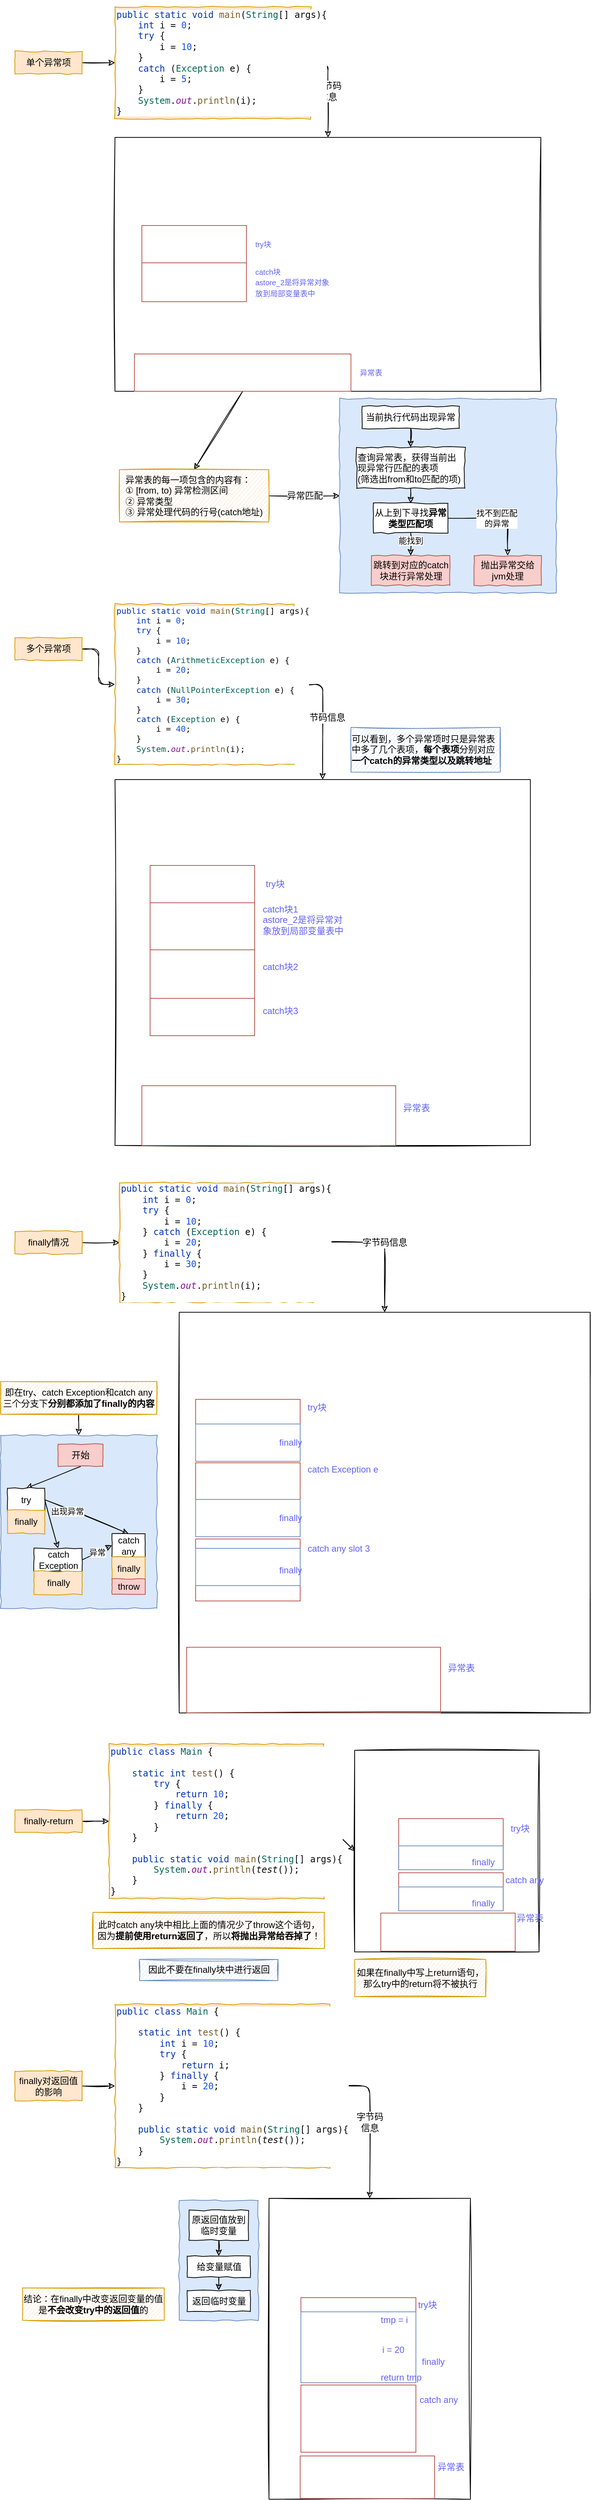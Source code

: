 <mxfile>
    <diagram id="rvpxrM93dN4rDlb6J-fs" name="第 1 页">
        <mxGraphModel dx="977" dy="569" grid="1" gridSize="10" guides="1" tooltips="1" connect="1" arrows="1" fold="1" page="1" pageScale="1" pageWidth="827" pageHeight="1169" math="0" shadow="0">
            <root>
                <mxCell id="0"/>
                <mxCell id="1" parent="0"/>
                <mxCell id="4" style="edgeStyle=none;html=1;exitX=1;exitY=0.5;exitDx=0;exitDy=0;entryX=0;entryY=0.5;entryDx=0;entryDy=0;fontSize=11;sketch=1;" parent="1" source="2" target="3" edge="1">
                    <mxGeometry relative="1" as="geometry"/>
                </mxCell>
                <mxCell id="2" value="单个异常项" style="rounded=0;whiteSpace=wrap;html=1;fillColor=#ffe6cc;strokeColor=#d79b00;comic=1;" parent="1" vertex="1">
                    <mxGeometry x="40" y="95" width="90" height="30" as="geometry"/>
                </mxCell>
                <mxCell id="6" value="&lt;font style=&quot;font-size: 12px&quot;&gt;字节码&lt;br&gt;信息&lt;/font&gt;" style="edgeStyle=orthogonalEdgeStyle;sketch=1;html=1;exitX=1;exitY=0.5;exitDx=0;exitDy=0;entryX=0.5;entryY=0;entryDx=0;entryDy=0;fontSize=11;" parent="1" source="3" target="5" edge="1">
                    <mxGeometry relative="1" as="geometry"/>
                </mxCell>
                <mxCell id="3" value="&lt;pre style=&quot;background-color: rgb(255 , 255 , 255) ; color: rgb(8 , 8 , 8) ; font-family: &amp;#34;consolas&amp;#34; , monospace&quot;&gt;&lt;span style=&quot;color: #0033b3&quot;&gt;public static void &lt;/span&gt;&lt;span style=&quot;color: #795e26&quot;&gt;main&lt;/span&gt;(&lt;span style=&quot;color: #066555&quot;&gt;String&lt;/span&gt;[] args){&lt;br&gt;    &lt;span style=&quot;color: #0033b3&quot;&gt;int &lt;/span&gt;i = &lt;span style=&quot;color: #1750eb&quot;&gt;0&lt;/span&gt;;&lt;br&gt;    &lt;span style=&quot;color: #0033b3&quot;&gt;try &lt;/span&gt;{&lt;br&gt;        i = &lt;span style=&quot;color: #1750eb&quot;&gt;10&lt;/span&gt;;&lt;br&gt;    }&lt;br&gt;    &lt;span style=&quot;color: #0033b3&quot;&gt;catch &lt;/span&gt;(&lt;span style=&quot;color: #066555&quot;&gt;Exception &lt;/span&gt;e) {&lt;br&gt;        i = &lt;span style=&quot;color: #1750eb&quot;&gt;5&lt;/span&gt;;&lt;br&gt;    }&lt;br&gt;    &lt;span style=&quot;color: #066555&quot;&gt;System&lt;/span&gt;.&lt;span style=&quot;color: #871094 ; font-style: italic&quot;&gt;out&lt;/span&gt;.&lt;span style=&quot;color: #795e26&quot;&gt;println&lt;/span&gt;(i);&lt;br&gt;}&lt;/pre&gt;" style="rounded=0;whiteSpace=wrap;html=1;fillColor=#ffe6cc;strokeColor=#d79b00;comic=1;align=left;" parent="1" vertex="1">
                    <mxGeometry x="174" y="35" width="262" height="150" as="geometry"/>
                </mxCell>
                <mxCell id="5" value="" style="shape=image;imageAspect=0;aspect=fixed;verticalLabelPosition=bottom;verticalAlign=top;comic=1;fontSize=11;image=https://codereaper-image-bed.oss-cn-shenzhen.aliyuncs.com/img/image-20220825165833154.png;imageBorder=default;sketch=1;" parent="1" vertex="1">
                    <mxGeometry x="174" y="210" width="570.32" height="340" as="geometry"/>
                </mxCell>
                <mxCell id="7" value="&lt;font color=&quot;#6262fc&quot;&gt;&lt;span style=&quot;font-size: 10px&quot;&gt;try块&lt;/span&gt;&lt;/font&gt;" style="rounded=0;whiteSpace=wrap;html=1;fillColor=none;strokeColor=none;comic=1;align=left;sketch=1;" parent="1" vertex="1">
                    <mxGeometry x="360" y="343" width="40" height="20" as="geometry"/>
                </mxCell>
                <mxCell id="17" style="edgeStyle=none;sketch=1;html=1;exitX=0.5;exitY=1;exitDx=0;exitDy=0;entryX=0.5;entryY=0;entryDx=0;entryDy=0;fontSize=11;" parent="1" source="8" target="14" edge="1">
                    <mxGeometry relative="1" as="geometry"/>
                </mxCell>
                <mxCell id="8" value="" style="rounded=0;whiteSpace=wrap;html=1;fillColor=none;strokeColor=#b85450;comic=0;align=left;sketch=0;" parent="1" vertex="1">
                    <mxGeometry x="200" y="500" width="290" height="50" as="geometry"/>
                </mxCell>
                <mxCell id="10" value="&lt;font color=&quot;#6262fc&quot;&gt;&lt;span style=&quot;font-size: 10px&quot;&gt;异常表&lt;/span&gt;&lt;/font&gt;" style="rounded=0;whiteSpace=wrap;html=1;fillColor=none;strokeColor=none;comic=1;align=left;sketch=1;" parent="1" vertex="1">
                    <mxGeometry x="500" y="515" width="40" height="20" as="geometry"/>
                </mxCell>
                <mxCell id="11" value="" style="rounded=0;whiteSpace=wrap;html=1;fillColor=none;strokeColor=#b85450;comic=0;align=left;sketch=0;" parent="1" vertex="1">
                    <mxGeometry x="210" y="328" width="140" height="50" as="geometry"/>
                </mxCell>
                <mxCell id="12" value="" style="rounded=0;whiteSpace=wrap;html=1;fillColor=none;strokeColor=#b85450;comic=0;align=left;sketch=0;" parent="1" vertex="1">
                    <mxGeometry x="210" y="378" width="140" height="52" as="geometry"/>
                </mxCell>
                <mxCell id="13" value="&lt;font color=&quot;#6262fc&quot;&gt;&lt;span style=&quot;font-size: 10px&quot;&gt;catch块&lt;br&gt;astore_2是将异常对象放到局部变量表中&lt;br&gt;&lt;/span&gt;&lt;/font&gt;" style="rounded=0;whiteSpace=wrap;html=1;fillColor=none;strokeColor=none;comic=1;align=left;sketch=1;" parent="1" vertex="1">
                    <mxGeometry x="360" y="378" width="110" height="52" as="geometry"/>
                </mxCell>
                <mxCell id="16" value="&lt;font style=&quot;font-size: 12px&quot;&gt;异常匹配&lt;/font&gt;" style="sketch=1;html=1;exitX=1;exitY=0.5;exitDx=0;exitDy=0;entryX=0;entryY=0.5;entryDx=0;entryDy=0;fontSize=11;" parent="1" source="14" target="15" edge="1">
                    <mxGeometry relative="1" as="geometry"/>
                </mxCell>
                <mxCell id="14" value="&lt;div style=&quot;text-align: left&quot;&gt;&lt;span&gt;异常表的每一项包含的内容有：&lt;/span&gt;&lt;/div&gt;&lt;div style=&quot;text-align: left&quot;&gt;&lt;span&gt;① [from, to) 异常检测区间&lt;/span&gt;&lt;/div&gt;&lt;div style=&quot;text-align: left&quot;&gt;&lt;span&gt;② 异常类型&lt;/span&gt;&lt;/div&gt;&lt;div style=&quot;text-align: left&quot;&gt;&lt;span&gt;③ 异常处理代码的行号(catch地址)&lt;/span&gt;&lt;/div&gt;" style="rounded=0;whiteSpace=wrap;html=1;fillColor=#ffe6cc;strokeColor=#d79b00;comic=1;sketch=1;" parent="1" vertex="1">
                    <mxGeometry x="180" y="655" width="200" height="70" as="geometry"/>
                </mxCell>
                <mxCell id="15" value="&lt;div style=&quot;text-align: left&quot;&gt;&lt;br&gt;&lt;/div&gt;" style="rounded=0;whiteSpace=wrap;html=1;fillColor=#dae8fc;strokeColor=#6c8ebf;comic=1;sketch=0;" parent="1" vertex="1">
                    <mxGeometry x="475" y="560" width="290" height="260" as="geometry"/>
                </mxCell>
                <mxCell id="20" style="edgeStyle=none;sketch=1;html=1;exitX=0.5;exitY=1;exitDx=0;exitDy=0;entryX=0.5;entryY=0;entryDx=0;entryDy=0;fontSize=11;" parent="1" source="18" target="19" edge="1">
                    <mxGeometry relative="1" as="geometry"/>
                </mxCell>
                <mxCell id="18" value="&lt;div style=&quot;text-align: left&quot;&gt;当前执行代码出现异常&lt;/div&gt;" style="rounded=0;whiteSpace=wrap;html=1;comic=1;sketch=0;" parent="1" vertex="1">
                    <mxGeometry x="505" y="570" width="130" height="30" as="geometry"/>
                </mxCell>
                <mxCell id="22" style="edgeStyle=none;sketch=1;html=1;exitX=0.5;exitY=1;exitDx=0;exitDy=0;entryX=0.5;entryY=0;entryDx=0;entryDy=0;fontSize=11;" parent="1" source="19" target="21" edge="1">
                    <mxGeometry relative="1" as="geometry"/>
                </mxCell>
                <mxCell id="19" value="&lt;div style=&quot;text-align: left&quot;&gt;查询异常表，获得当前出现异常行匹配的表项&lt;/div&gt;&lt;div style=&quot;text-align: left&quot;&gt;(筛选出from和to匹配的项)&lt;/div&gt;" style="rounded=0;whiteSpace=wrap;html=1;comic=1;sketch=0;" parent="1" vertex="1">
                    <mxGeometry x="497.5" y="625" width="145" height="55" as="geometry"/>
                </mxCell>
                <mxCell id="24" value="能找到" style="edgeStyle=none;sketch=1;html=1;exitX=0.5;exitY=1;exitDx=0;exitDy=0;entryX=0.5;entryY=0;entryDx=0;entryDy=0;fontSize=11;" parent="1" source="21" target="23" edge="1">
                    <mxGeometry x="-0.333" relative="1" as="geometry">
                        <mxPoint as="offset"/>
                    </mxGeometry>
                </mxCell>
                <mxCell id="26" value="找不到匹配&lt;br&gt;的异常" style="edgeStyle=orthogonalEdgeStyle;sketch=1;html=1;exitX=1;exitY=0.5;exitDx=0;exitDy=0;entryX=0.5;entryY=0;entryDx=0;entryDy=0;fontSize=11;" parent="1" source="21" target="25" edge="1">
                    <mxGeometry relative="1" as="geometry"/>
                </mxCell>
                <mxCell id="21" value="&lt;div&gt;从上到下寻找&lt;b&gt;异常类型匹配项&lt;/b&gt;&lt;/div&gt;" style="rounded=0;whiteSpace=wrap;html=1;comic=1;sketch=0;align=center;" parent="1" vertex="1">
                    <mxGeometry x="520" y="700" width="100" height="40" as="geometry"/>
                </mxCell>
                <mxCell id="23" value="&lt;div&gt;跳转到对应的catch块进行异常处理&lt;/div&gt;" style="rounded=0;whiteSpace=wrap;html=1;comic=1;sketch=0;align=center;fillColor=#f8cecc;strokeColor=#b85450;" parent="1" vertex="1">
                    <mxGeometry x="517.5" y="770" width="105" height="40" as="geometry"/>
                </mxCell>
                <mxCell id="25" value="&lt;div&gt;抛出异常交给&lt;/div&gt;&lt;div&gt;jvm处理&lt;/div&gt;" style="rounded=0;whiteSpace=wrap;html=1;comic=1;sketch=0;align=center;fillColor=#f8cecc;strokeColor=#b85450;" parent="1" vertex="1">
                    <mxGeometry x="655" y="770" width="90" height="40" as="geometry"/>
                </mxCell>
                <mxCell id="29" style="edgeStyle=orthogonalEdgeStyle;sketch=1;html=1;exitX=1;exitY=0.5;exitDx=0;exitDy=0;entryX=0;entryY=0.5;entryDx=0;entryDy=0;fontSize=11;" parent="1" source="27" target="28" edge="1">
                    <mxGeometry relative="1" as="geometry"/>
                </mxCell>
                <mxCell id="27" value="多个异常项" style="rounded=0;whiteSpace=wrap;html=1;fillColor=#ffe6cc;strokeColor=#d79b00;comic=1;" parent="1" vertex="1">
                    <mxGeometry x="40" y="880" width="90" height="30" as="geometry"/>
                </mxCell>
                <mxCell id="31" value="&lt;font style=&quot;font-size: 12px&quot;&gt;字节码信息&lt;/font&gt;" style="edgeStyle=orthogonalEdgeStyle;sketch=1;html=1;exitX=1;exitY=0.5;exitDx=0;exitDy=0;entryX=0.5;entryY=0;entryDx=0;entryDy=0;fontSize=11;" parent="1" source="28" target="30" edge="1">
                    <mxGeometry relative="1" as="geometry"/>
                </mxCell>
                <mxCell id="28" value="&lt;pre style=&quot;background-color: rgb(255 , 255 , 255) ; color: rgb(8 , 8 , 8) ; font-family: &amp;#34;consolas&amp;#34; , monospace ; font-size: 11px&quot;&gt;&lt;pre style=&quot;font-family: &amp;#34;consolas&amp;#34; , monospace&quot;&gt;&lt;span style=&quot;color: #0033b3&quot;&gt;public static void &lt;/span&gt;&lt;span style=&quot;color: #795e26&quot;&gt;main&lt;/span&gt;(&lt;span style=&quot;color: #066555&quot;&gt;String&lt;/span&gt;[] args){&lt;br&gt;    &lt;span style=&quot;color: #0033b3&quot;&gt;int &lt;/span&gt;i = &lt;span style=&quot;color: #1750eb&quot;&gt;0&lt;/span&gt;;&lt;br&gt;    &lt;span style=&quot;color: #0033b3&quot;&gt;try &lt;/span&gt;{&lt;br&gt;        i = &lt;span style=&quot;color: #1750eb&quot;&gt;10&lt;/span&gt;;&lt;br&gt;    }&lt;br&gt;    &lt;span style=&quot;color: #0033b3&quot;&gt;catch &lt;/span&gt;(&lt;span style=&quot;color: #066555&quot;&gt;ArithmeticException &lt;/span&gt;e) {&lt;br&gt;        i = &lt;span style=&quot;color: #1750eb&quot;&gt;20&lt;/span&gt;;&lt;br&gt;    }&lt;br&gt;    &lt;span style=&quot;color: #0033b3&quot;&gt;catch &lt;/span&gt;(&lt;span style=&quot;color: #066555&quot;&gt;NullPointerException &lt;/span&gt;e) {&lt;br&gt;        i = &lt;span style=&quot;color: #1750eb&quot;&gt;30&lt;/span&gt;;&lt;br&gt;    }&lt;br&gt;    &lt;span style=&quot;color: #0033b3&quot;&gt;catch &lt;/span&gt;(&lt;span style=&quot;color: #066555&quot;&gt;Exception &lt;/span&gt;e) {&lt;br&gt;        i = &lt;span style=&quot;color: #1750eb&quot;&gt;40&lt;/span&gt;;&lt;br&gt;    }&lt;br&gt;    &lt;span style=&quot;color: #066555&quot;&gt;System&lt;/span&gt;.&lt;span style=&quot;color: #871094 ; font-style: italic&quot;&gt;out&lt;/span&gt;.&lt;span style=&quot;color: #795e26&quot;&gt;println&lt;/span&gt;(i);&lt;br&gt;}&lt;/pre&gt;&lt;/pre&gt;" style="rounded=0;whiteSpace=wrap;html=1;fillColor=#ffe6cc;strokeColor=#d79b00;comic=1;align=left;" parent="1" vertex="1">
                    <mxGeometry x="174" y="835" width="240" height="215" as="geometry"/>
                </mxCell>
                <mxCell id="30" value="" style="shape=image;imageAspect=0;aspect=fixed;verticalLabelPosition=bottom;verticalAlign=top;comic=0;sketch=1;fontSize=11;fillColor=none;image=https://codereaper-image-bed.oss-cn-shenzhen.aliyuncs.com/img/image-20220825172457192.png;imageBorder=default;" parent="1" vertex="1">
                    <mxGeometry x="174" y="1070" width="556.33" height="490" as="geometry"/>
                </mxCell>
                <mxCell id="32" value="&lt;font color=&quot;#6262fc&quot; style=&quot;font-size: 12px&quot;&gt;try块&lt;/font&gt;" style="rounded=0;whiteSpace=wrap;html=1;fillColor=none;strokeColor=none;comic=1;align=left;sketch=1;" parent="1" vertex="1">
                    <mxGeometry x="374" y="1200" width="40" height="20" as="geometry"/>
                </mxCell>
                <mxCell id="33" value="" style="rounded=0;whiteSpace=wrap;html=1;fillColor=none;strokeColor=#b85450;comic=0;align=left;sketch=0;" parent="1" vertex="1">
                    <mxGeometry x="210" y="1480" width="340" height="80" as="geometry"/>
                </mxCell>
                <mxCell id="34" value="&lt;font color=&quot;#6262fc&quot; style=&quot;font-size: 12px&quot;&gt;异常表&lt;/font&gt;" style="rounded=0;whiteSpace=wrap;html=1;fillColor=none;strokeColor=none;comic=1;align=left;sketch=1;" parent="1" vertex="1">
                    <mxGeometry x="557.5" y="1500" width="40" height="20" as="geometry"/>
                </mxCell>
                <mxCell id="35" value="" style="rounded=0;whiteSpace=wrap;html=1;fillColor=none;strokeColor=#b85450;comic=0;align=left;sketch=0;" parent="1" vertex="1">
                    <mxGeometry x="221" y="1185" width="140" height="50" as="geometry"/>
                </mxCell>
                <mxCell id="36" value="" style="rounded=0;whiteSpace=wrap;html=1;fillColor=none;strokeColor=#b85450;comic=0;align=left;sketch=0;" parent="1" vertex="1">
                    <mxGeometry x="221" y="1235" width="140" height="63" as="geometry"/>
                </mxCell>
                <mxCell id="37" value="&lt;font color=&quot;#6262fc&quot; style=&quot;font-size: 12px&quot;&gt;&lt;span&gt;catch块1&lt;br&gt;astore_2是将异常对象放到局部变量表中&lt;br&gt;&lt;/span&gt;&lt;/font&gt;" style="rounded=0;whiteSpace=wrap;html=1;fillColor=none;strokeColor=none;comic=1;align=left;sketch=1;" parent="1" vertex="1">
                    <mxGeometry x="370" y="1232" width="120" height="52" as="geometry"/>
                </mxCell>
                <mxCell id="41" value="" style="rounded=0;whiteSpace=wrap;html=1;fillColor=none;strokeColor=#b85450;comic=0;align=left;sketch=0;" parent="1" vertex="1">
                    <mxGeometry x="221" y="1298" width="140" height="65" as="geometry"/>
                </mxCell>
                <mxCell id="42" value="&lt;font color=&quot;#6262fc&quot;&gt;&lt;font style=&quot;font-size: 12px&quot;&gt;catch块2&lt;/font&gt;&lt;br&gt;&lt;/font&gt;" style="rounded=0;whiteSpace=wrap;html=1;fillColor=none;strokeColor=none;comic=1;align=left;sketch=1;" parent="1" vertex="1">
                    <mxGeometry x="370" y="1311" width="60" height="19" as="geometry"/>
                </mxCell>
                <mxCell id="43" value="" style="rounded=0;whiteSpace=wrap;html=1;fillColor=none;strokeColor=#b85450;comic=0;align=left;sketch=0;" parent="1" vertex="1">
                    <mxGeometry x="221" y="1363" width="140" height="50" as="geometry"/>
                </mxCell>
                <mxCell id="44" value="&lt;font color=&quot;#6262fc&quot;&gt;&lt;font style=&quot;font-size: 12px&quot;&gt;catch块3&lt;/font&gt;&lt;br&gt;&lt;/font&gt;" style="rounded=0;whiteSpace=wrap;html=1;fillColor=none;strokeColor=none;comic=1;align=left;sketch=1;" parent="1" vertex="1">
                    <mxGeometry x="370" y="1370" width="60" height="19" as="geometry"/>
                </mxCell>
                <mxCell id="45" value="&lt;div style=&quot;text-align: left&quot;&gt;可以看到，多个异常项时只是异常表中多了几个表项，&lt;b&gt;每个表项&lt;/b&gt;分别对应&lt;b&gt;一个catch的异常类型以及跳转地址&lt;/b&gt;&lt;/div&gt;" style="rounded=0;whiteSpace=wrap;html=1;fillColor=#dae8fc;strokeColor=#6c8ebf;comic=1;sketch=1;" parent="1" vertex="1">
                    <mxGeometry x="490" y="1000" width="200" height="60" as="geometry"/>
                </mxCell>
                <mxCell id="49" style="edgeStyle=none;html=1;exitX=1;exitY=0.5;exitDx=0;exitDy=0;entryX=0;entryY=0.5;entryDx=0;entryDy=0;fontSize=11;sketch=1;" parent="1" source="46" target="48" edge="1">
                    <mxGeometry relative="1" as="geometry"/>
                </mxCell>
                <mxCell id="46" value="finally情况" style="rounded=0;whiteSpace=wrap;html=1;fillColor=#ffe6cc;strokeColor=#d79b00;comic=1;" parent="1" vertex="1">
                    <mxGeometry x="40" y="1675" width="90" height="30" as="geometry"/>
                </mxCell>
                <mxCell id="47" value="" style="shape=image;imageAspect=0;aspect=fixed;verticalLabelPosition=bottom;verticalAlign=top;image=https://codereaper-image-bed.oss-cn-shenzhen.aliyuncs.com/img/image-20220826051630064.png;imageBorder=default;sketch=1;" parent="1" vertex="1">
                    <mxGeometry x="260" y="1783.43" width="550.33" height="536.57" as="geometry"/>
                </mxCell>
                <mxCell id="50" value="&lt;font style=&quot;font-size: 12px&quot;&gt;字节码信息&lt;/font&gt;" style="edgeStyle=orthogonalEdgeStyle;sketch=1;html=1;exitX=1;exitY=0.5;exitDx=0;exitDy=0;entryX=0.5;entryY=0;entryDx=0;entryDy=0;fontSize=11;" parent="1" source="48" target="47" edge="1">
                    <mxGeometry relative="1" as="geometry"/>
                </mxCell>
                <mxCell id="48" value="&lt;pre style=&quot;background-color: rgb(255 , 255 , 255) ; color: rgb(8 , 8 , 8) ; font-family: &amp;#34;consolas&amp;#34; , monospace&quot;&gt;&lt;span style=&quot;color: #0033b3&quot;&gt;public static void &lt;/span&gt;&lt;span style=&quot;color: #795e26&quot;&gt;main&lt;/span&gt;(&lt;span style=&quot;color: #066555&quot;&gt;String&lt;/span&gt;[] args){&lt;br&gt;    &lt;span style=&quot;color: #0033b3&quot;&gt;int &lt;/span&gt;i = &lt;span style=&quot;color: #1750eb&quot;&gt;0&lt;/span&gt;;&lt;br&gt;    &lt;span style=&quot;color: #0033b3&quot;&gt;try &lt;/span&gt;{&lt;br&gt;        i = &lt;span style=&quot;color: #1750eb&quot;&gt;10&lt;/span&gt;;&lt;br&gt;    } &lt;span style=&quot;color: #0033b3&quot;&gt;catch &lt;/span&gt;(&lt;span style=&quot;color: #066555&quot;&gt;Exception &lt;/span&gt;e) {&lt;br&gt;        i = &lt;span style=&quot;color: #1750eb&quot;&gt;20&lt;/span&gt;;&lt;br&gt;    } &lt;span style=&quot;color: #0033b3&quot;&gt;finally &lt;/span&gt;{&lt;br&gt;        i = &lt;span style=&quot;color: #1750eb&quot;&gt;30&lt;/span&gt;;&lt;br&gt;    }&lt;br&gt;    &lt;span style=&quot;color: #066555&quot;&gt;System&lt;/span&gt;.&lt;span style=&quot;color: #871094 ; font-style: italic&quot;&gt;out&lt;/span&gt;.&lt;span style=&quot;color: #795e26&quot;&gt;println&lt;/span&gt;(i);&lt;br&gt;}&lt;/pre&gt;" style="rounded=0;whiteSpace=wrap;html=1;fillColor=#ffe6cc;strokeColor=#d79b00;comic=1;align=left;" parent="1" vertex="1">
                    <mxGeometry x="180" y="1610" width="260" height="160" as="geometry"/>
                </mxCell>
                <mxCell id="52" value="&lt;font color=&quot;#6262fc&quot; style=&quot;font-size: 12px&quot;&gt;try块&lt;/font&gt;" style="rounded=0;whiteSpace=wrap;html=1;fillColor=none;strokeColor=none;comic=1;align=left;sketch=1;" parent="1" vertex="1">
                    <mxGeometry x="430" y="1901" width="40" height="20" as="geometry"/>
                </mxCell>
                <mxCell id="53" value="" style="rounded=0;whiteSpace=wrap;html=1;fillColor=none;strokeColor=#b85450;comic=0;align=left;sketch=0;strokeWidth=1;" parent="1" vertex="1">
                    <mxGeometry x="282" y="1900" width="140" height="83" as="geometry"/>
                </mxCell>
                <mxCell id="54" value="" style="rounded=0;whiteSpace=wrap;html=1;fillColor=none;strokeColor=#b85450;comic=0;align=left;sketch=0;strokeWidth=1;" parent="1" vertex="1">
                    <mxGeometry x="282" y="1985" width="140" height="99" as="geometry"/>
                </mxCell>
                <mxCell id="55" value="&lt;font color=&quot;#6262fc&quot; style=&quot;font-size: 12px&quot;&gt;catch Exception e&lt;/font&gt;" style="rounded=0;whiteSpace=wrap;html=1;fillColor=none;strokeColor=none;comic=1;align=left;sketch=1;" parent="1" vertex="1">
                    <mxGeometry x="430" y="1984" width="100" height="20" as="geometry"/>
                </mxCell>
                <mxCell id="56" value="" style="rounded=0;whiteSpace=wrap;html=1;fillColor=none;strokeColor=#b85450;comic=0;align=left;sketch=0;strokeWidth=1;" parent="1" vertex="1">
                    <mxGeometry x="282" y="2087" width="140" height="83" as="geometry"/>
                </mxCell>
                <mxCell id="57" value="&lt;font color=&quot;#6262fc&quot; style=&quot;font-size: 12px&quot;&gt;catch any slot 3&lt;/font&gt;" style="rounded=0;whiteSpace=wrap;html=1;fillColor=none;strokeColor=none;comic=1;align=left;sketch=1;" parent="1" vertex="1">
                    <mxGeometry x="430" y="2090" width="100" height="20" as="geometry"/>
                </mxCell>
                <mxCell id="58" value="" style="rounded=0;whiteSpace=wrap;html=1;fillColor=none;strokeColor=#6c8ebf;comic=0;align=left;sketch=0;" parent="1" vertex="1">
                    <mxGeometry x="282" y="1933" width="140" height="50" as="geometry"/>
                </mxCell>
                <mxCell id="59" value="" style="rounded=0;whiteSpace=wrap;html=1;fillColor=none;strokeColor=#6c8ebf;comic=0;align=left;sketch=0;" parent="1" vertex="1">
                    <mxGeometry x="282" y="2034" width="140" height="50" as="geometry"/>
                </mxCell>
                <mxCell id="60" value="" style="rounded=0;whiteSpace=wrap;html=1;fillColor=none;strokeColor=#6c8ebf;comic=0;align=left;sketch=0;" parent="1" vertex="1">
                    <mxGeometry x="282" y="2099.5" width="140" height="50" as="geometry"/>
                </mxCell>
                <mxCell id="61" value="&lt;font color=&quot;#6262fc&quot; style=&quot;font-size: 12px&quot;&gt;finally&lt;/font&gt;" style="rounded=0;whiteSpace=wrap;html=1;fillColor=none;strokeColor=none;comic=1;align=left;sketch=1;" parent="1" vertex="1">
                    <mxGeometry x="392" y="1948" width="30" height="20" as="geometry"/>
                </mxCell>
                <mxCell id="62" value="&lt;font color=&quot;#6262fc&quot; style=&quot;font-size: 12px&quot;&gt;finally&lt;/font&gt;" style="rounded=0;whiteSpace=wrap;html=1;fillColor=none;strokeColor=none;comic=1;align=left;sketch=1;" parent="1" vertex="1">
                    <mxGeometry x="392" y="2049" width="30" height="20" as="geometry"/>
                </mxCell>
                <mxCell id="63" value="&lt;font color=&quot;#6262fc&quot; style=&quot;font-size: 12px&quot;&gt;finally&lt;/font&gt;" style="rounded=0;whiteSpace=wrap;html=1;fillColor=none;strokeColor=none;comic=1;align=left;sketch=1;" parent="1" vertex="1">
                    <mxGeometry x="392" y="2118.5" width="30" height="20" as="geometry"/>
                </mxCell>
                <mxCell id="86" style="edgeStyle=none;sketch=1;html=1;exitX=0.5;exitY=1;exitDx=0;exitDy=0;entryX=0.5;entryY=0;entryDx=0;entryDy=0;fontSize=11;" parent="1" source="64" target="68" edge="1">
                    <mxGeometry relative="1" as="geometry"/>
                </mxCell>
                <mxCell id="64" value="即在try、catch Exception和catch any三个分支下&lt;b&gt;分别都添加了finally的内容&lt;/b&gt;" style="rounded=0;whiteSpace=wrap;html=1;fillColor=#ffe6cc;strokeColor=#d79b00;comic=1;sketch=1;" parent="1" vertex="1">
                    <mxGeometry x="21" y="1876" width="209" height="44" as="geometry"/>
                </mxCell>
                <mxCell id="66" value="" style="rounded=0;whiteSpace=wrap;html=1;fillColor=none;strokeColor=#b85450;comic=0;align=left;sketch=0;" parent="1" vertex="1">
                    <mxGeometry x="270" y="2232" width="340" height="88" as="geometry"/>
                </mxCell>
                <mxCell id="67" value="&lt;font color=&quot;#6262fc&quot; style=&quot;font-size: 12px&quot;&gt;异常表&lt;/font&gt;" style="rounded=0;whiteSpace=wrap;html=1;fillColor=none;strokeColor=none;comic=1;align=left;sketch=1;" parent="1" vertex="1">
                    <mxGeometry x="617.5" y="2250" width="40" height="20" as="geometry"/>
                </mxCell>
                <mxCell id="68" value="" style="rounded=0;whiteSpace=wrap;html=1;fillColor=#dae8fc;strokeColor=#6c8ebf;comic=1;" parent="1" vertex="1">
                    <mxGeometry x="21" y="1948" width="209" height="232" as="geometry"/>
                </mxCell>
                <mxCell id="73" style="sketch=1;html=1;exitX=0.5;exitY=1;exitDx=0;exitDy=0;entryX=0.5;entryY=0;entryDx=0;entryDy=0;fontSize=11;" parent="1" source="69" target="70" edge="1">
                    <mxGeometry relative="1" as="geometry"/>
                </mxCell>
                <mxCell id="69" value="开始" style="rounded=0;whiteSpace=wrap;html=1;comic=1;fillColor=#f8cecc;strokeColor=#b85450;" parent="1" vertex="1">
                    <mxGeometry x="97.75" y="1960" width="60" height="30" as="geometry"/>
                </mxCell>
                <mxCell id="82" style="edgeStyle=none;sketch=1;html=1;exitX=1;exitY=0.5;exitDx=0;exitDy=0;entryX=0.5;entryY=0;entryDx=0;entryDy=0;fontSize=11;" parent="1" source="70" target="72" edge="1">
                    <mxGeometry relative="1" as="geometry"/>
                </mxCell>
                <mxCell id="70" value="try" style="rounded=0;whiteSpace=wrap;html=1;comic=1;" parent="1" vertex="1">
                    <mxGeometry x="30" y="2019" width="50" height="31" as="geometry"/>
                </mxCell>
                <mxCell id="85" value="异常" style="edgeStyle=none;sketch=1;html=1;exitX=1;exitY=0.5;exitDx=0;exitDy=0;fontSize=11;entryX=0;entryY=0.5;entryDx=0;entryDy=0;" parent="1" source="71" target="72" edge="1">
                    <mxGeometry relative="1" as="geometry">
                        <mxPoint x="170" y="2100" as="targetPoint"/>
                    </mxGeometry>
                </mxCell>
                <mxCell id="71" value="catch Exception" style="rounded=0;whiteSpace=wrap;html=1;comic=1;" parent="1" vertex="1">
                    <mxGeometry x="65.5" y="2099.5" width="64.5" height="31" as="geometry"/>
                </mxCell>
                <mxCell id="76" value="finally" style="rounded=0;whiteSpace=wrap;html=1;comic=1;fillColor=#ffe6cc;strokeColor=#d79b00;" parent="1" vertex="1">
                    <mxGeometry x="30" y="2048.5" width="50" height="31" as="geometry"/>
                </mxCell>
                <mxCell id="78" value="finally" style="rounded=0;whiteSpace=wrap;html=1;comic=1;fillColor=#ffe6cc;strokeColor=#d79b00;" parent="1" vertex="1">
                    <mxGeometry x="65.5" y="2130.5" width="64.5" height="31" as="geometry"/>
                </mxCell>
                <mxCell id="72" value="catch any" style="rounded=0;whiteSpace=wrap;html=1;comic=1;" parent="1" vertex="1">
                    <mxGeometry x="170" y="2080" width="44.5" height="31" as="geometry"/>
                </mxCell>
                <mxCell id="79" value="finally" style="rounded=0;whiteSpace=wrap;html=1;comic=1;fillColor=#ffe6cc;strokeColor=#d79b00;" parent="1" vertex="1">
                    <mxGeometry x="170" y="2111" width="44.5" height="31" as="geometry"/>
                </mxCell>
                <mxCell id="80" value="throw" style="rounded=0;whiteSpace=wrap;html=1;comic=1;fillColor=#f8cecc;strokeColor=#b85450;" parent="1" vertex="1">
                    <mxGeometry x="170" y="2140.5" width="44.5" height="20.5" as="geometry"/>
                </mxCell>
                <mxCell id="81" value="出现异常" style="edgeStyle=none;sketch=1;html=1;exitX=1;exitY=0.5;exitDx=0;exitDy=0;entryX=0.5;entryY=0;entryDx=0;entryDy=0;fontSize=11;" parent="1" source="70" target="71" edge="1">
                    <mxGeometry x="-0.322" y="25" relative="1" as="geometry">
                        <mxPoint as="offset"/>
                    </mxGeometry>
                </mxCell>
                <mxCell id="90" style="edgeStyle=none;sketch=1;html=1;exitX=1;exitY=0.5;exitDx=0;exitDy=0;entryX=0;entryY=0.5;entryDx=0;entryDy=0;fontSize=11;" parent="1" source="87" target="89" edge="1">
                    <mxGeometry relative="1" as="geometry"/>
                </mxCell>
                <mxCell id="87" value="finally-return" style="rounded=0;whiteSpace=wrap;html=1;fillColor=#ffe6cc;strokeColor=#d79b00;comic=1;" parent="1" vertex="1">
                    <mxGeometry x="40" y="2450" width="90" height="30" as="geometry"/>
                </mxCell>
                <mxCell id="92" style="edgeStyle=none;sketch=1;html=1;exitX=1;exitY=0.5;exitDx=0;exitDy=0;entryX=0;entryY=0.5;entryDx=0;entryDy=0;fontSize=11;" parent="1" source="89" target="91" edge="1">
                    <mxGeometry relative="1" as="geometry"/>
                </mxCell>
                <mxCell id="89" value="&lt;pre style=&quot;background-color: rgb(255 , 255 , 255) ; color: rgb(8 , 8 , 8) ; font-family: &amp;#34;consolas&amp;#34; , monospace&quot;&gt;&lt;pre style=&quot;font-family: &amp;#34;consolas&amp;#34; , monospace&quot;&gt;&lt;span style=&quot;color: #0033b3&quot;&gt;public class &lt;/span&gt;&lt;span style=&quot;color: #066555&quot;&gt;Main &lt;/span&gt;{&lt;br&gt;&lt;br&gt;    &lt;span style=&quot;color: #0033b3&quot;&gt;static int &lt;/span&gt;&lt;span style=&quot;color: #795e26&quot;&gt;test&lt;/span&gt;() {&lt;br&gt;        &lt;span style=&quot;color: #0033b3&quot;&gt;try &lt;/span&gt;{&lt;br&gt;            &lt;span style=&quot;color: #0033b3&quot;&gt;return &lt;/span&gt;&lt;span style=&quot;color: #1750eb&quot;&gt;10&lt;/span&gt;;&lt;br&gt;        } &lt;span style=&quot;color: #0033b3&quot;&gt;finally &lt;/span&gt;{&lt;br&gt;            &lt;span style=&quot;color: #0033b3&quot;&gt;return &lt;/span&gt;&lt;span style=&quot;color: #1750eb&quot;&gt;20&lt;/span&gt;;&lt;br&gt;        }&lt;br&gt;    }&lt;br&gt;&lt;br&gt;    &lt;span style=&quot;color: #0033b3&quot;&gt;public static void &lt;/span&gt;&lt;span style=&quot;color: #795e26&quot;&gt;main&lt;/span&gt;(&lt;span style=&quot;color: #066555&quot;&gt;String&lt;/span&gt;[] args){&lt;br&gt;        &lt;span style=&quot;color: #066555&quot;&gt;System&lt;/span&gt;.&lt;span style=&quot;color: #871094 ; font-style: italic&quot;&gt;out&lt;/span&gt;.&lt;span style=&quot;color: #795e26&quot;&gt;println&lt;/span&gt;(&lt;span style=&quot;font-style: italic&quot;&gt;test&lt;/span&gt;());&lt;br&gt;    }&lt;br&gt;}&lt;/pre&gt;&lt;/pre&gt;" style="rounded=0;whiteSpace=wrap;html=1;fillColor=#ffe6cc;strokeColor=#d79b00;comic=1;align=left;" parent="1" vertex="1">
                    <mxGeometry x="166" y="2361.5" width="288" height="207" as="geometry"/>
                </mxCell>
                <mxCell id="91" value="" style="shape=image;imageAspect=0;aspect=fixed;verticalLabelPosition=bottom;verticalAlign=top;comic=1;sketch=1;fontSize=11;strokeColor=default;strokeWidth=1;fillColor=default;image=https://codereaper-image-bed.oss-cn-shenzhen.aliyuncs.com/img/image-20220826054837903.png;imageBorder=default;" parent="1" vertex="1">
                    <mxGeometry x="495" y="2370" width="246.93" height="270" as="geometry"/>
                </mxCell>
                <mxCell id="93" value="" style="rounded=0;whiteSpace=wrap;html=1;fillColor=none;strokeColor=#b85450;comic=0;align=left;sketch=0;" parent="1" vertex="1">
                    <mxGeometry x="530" y="2588" width="180" height="51" as="geometry"/>
                </mxCell>
                <mxCell id="94" value="&lt;font color=&quot;#6262fc&quot; style=&quot;font-size: 12px;&quot;&gt;&lt;span style=&quot;font-size: 12px;&quot;&gt;异常表&lt;/span&gt;&lt;/font&gt;" style="rounded=0;whiteSpace=wrap;html=1;fillColor=none;strokeColor=none;comic=1;align=left;sketch=1;fontSize=12;" parent="1" vertex="1">
                    <mxGeometry x="710" y="2585" width="40" height="20" as="geometry"/>
                </mxCell>
                <mxCell id="95" value="" style="rounded=0;whiteSpace=wrap;html=1;fillColor=none;strokeColor=#b85450;comic=0;align=left;sketch=0;strokeWidth=1;" parent="1" vertex="1">
                    <mxGeometry x="553.93" y="2461.5" width="140" height="68.5" as="geometry"/>
                </mxCell>
                <mxCell id="96" value="&lt;font color=&quot;#6262fc&quot; style=&quot;font-size: 12px&quot;&gt;try块&lt;/font&gt;" style="rounded=0;whiteSpace=wrap;html=1;fillColor=none;strokeColor=none;comic=1;align=left;sketch=1;" parent="1" vertex="1">
                    <mxGeometry x="701.93" y="2464.5" width="40" height="20" as="geometry"/>
                </mxCell>
                <mxCell id="97" value="" style="rounded=0;whiteSpace=wrap;html=1;fillColor=none;strokeColor=#6c8ebf;comic=0;align=left;sketch=0;" parent="1" vertex="1">
                    <mxGeometry x="553.93" y="2498" width="140" height="32" as="geometry"/>
                </mxCell>
                <mxCell id="98" value="&lt;font color=&quot;#6262fc&quot; style=&quot;font-size: 12px;&quot;&gt;&lt;span style=&quot;font-size: 12px;&quot;&gt;finally&lt;/span&gt;&lt;/font&gt;" style="rounded=0;whiteSpace=wrap;html=1;fillColor=none;strokeColor=none;comic=1;align=left;sketch=1;fontSize=12;" parent="1" vertex="1">
                    <mxGeometry x="650.0" y="2510" width="30" height="20" as="geometry"/>
                </mxCell>
                <mxCell id="99" value="" style="rounded=0;whiteSpace=wrap;html=1;fillColor=none;strokeColor=#b85450;comic=0;align=left;sketch=0;strokeWidth=1;" parent="1" vertex="1">
                    <mxGeometry x="553.93" y="2534" width="140" height="51" as="geometry"/>
                </mxCell>
                <mxCell id="100" value="" style="rounded=0;whiteSpace=wrap;html=1;fillColor=none;strokeColor=#6c8ebf;comic=0;align=left;sketch=0;" parent="1" vertex="1">
                    <mxGeometry x="553.93" y="2553" width="140" height="32" as="geometry"/>
                </mxCell>
                <mxCell id="101" value="&lt;font color=&quot;#6262fc&quot; style=&quot;font-size: 12px;&quot;&gt;&lt;span style=&quot;font-size: 12px;&quot;&gt;finally&lt;/span&gt;&lt;/font&gt;" style="rounded=0;whiteSpace=wrap;html=1;fillColor=none;strokeColor=none;comic=1;align=left;sketch=1;fontSize=12;" parent="1" vertex="1">
                    <mxGeometry x="650.0" y="2565" width="30" height="20" as="geometry"/>
                </mxCell>
                <mxCell id="102" value="&lt;font color=&quot;#6262fc&quot; style=&quot;font-size: 12px;&quot;&gt;&lt;span style=&quot;font-size: 12px;&quot;&gt;catch any&lt;/span&gt;&lt;/font&gt;" style="rounded=0;whiteSpace=wrap;html=1;fillColor=none;strokeColor=none;comic=1;align=left;sketch=1;fontSize=12;" parent="1" vertex="1">
                    <mxGeometry x="695" y="2534" width="65" height="20" as="geometry"/>
                </mxCell>
                <mxCell id="103" value="此时catch any块中相比上面的情况少了throw这个语句，因为&lt;b&gt;提前使用return返回了&lt;/b&gt;，所以&lt;b&gt;将抛出异常给吞掉了&lt;/b&gt;！" style="rounded=0;whiteSpace=wrap;html=1;fillColor=#ffe6cc;strokeColor=#d79b00;comic=1;sketch=1;" parent="1" vertex="1">
                    <mxGeometry x="144.5" y="2587" width="310" height="48.5" as="geometry"/>
                </mxCell>
                <mxCell id="104" value="因此不要在finally块中进行返回" style="rounded=0;whiteSpace=wrap;html=1;fillColor=#dae8fc;strokeColor=#6c8ebf;comic=1;sketch=1;" parent="1" vertex="1">
                    <mxGeometry x="206.75" y="2650" width="185.5" height="28.5" as="geometry"/>
                </mxCell>
                <mxCell id="109" style="edgeStyle=none;sketch=1;html=1;exitX=1;exitY=0.5;exitDx=0;exitDy=0;entryX=0;entryY=0.5;entryDx=0;entryDy=0;fontSize=11;" parent="1" source="105" target="108" edge="1">
                    <mxGeometry relative="1" as="geometry"/>
                </mxCell>
                <mxCell id="105" value="finally对返回值的影响" style="rounded=0;whiteSpace=wrap;html=1;fillColor=#ffe6cc;strokeColor=#d79b00;comic=1;" parent="1" vertex="1">
                    <mxGeometry x="40" y="2799.5" width="90" height="40" as="geometry"/>
                </mxCell>
                <mxCell id="107" value="如果在finally中写上return语句，那么try中的return将不被执行" style="rounded=0;whiteSpace=wrap;html=1;fillColor=#ffe6cc;strokeColor=#d79b00;comic=1;sketch=1;" parent="1" vertex="1">
                    <mxGeometry x="495" y="2650" width="175.5" height="50" as="geometry"/>
                </mxCell>
                <mxCell id="111" value="&lt;font style=&quot;font-size: 12px&quot;&gt;字节码&lt;br&gt;信息&lt;/font&gt;" style="edgeStyle=orthogonalEdgeStyle;sketch=1;html=1;exitX=1;exitY=0.5;exitDx=0;exitDy=0;entryX=0.5;entryY=0;entryDx=0;entryDy=0;fontSize=11;" parent="1" source="108" target="110" edge="1">
                    <mxGeometry relative="1" as="geometry"/>
                </mxCell>
                <mxCell id="108" value="&lt;pre style=&quot;background-color: rgb(255 , 255 , 255) ; color: rgb(8 , 8 , 8) ; font-family: &amp;#34;consolas&amp;#34; , monospace ; font-size: 11px&quot;&gt;&lt;pre style=&quot;font-family: &amp;#34;consolas&amp;#34; , monospace ; font-size: 12px&quot;&gt;&lt;pre style=&quot;font-family: &amp;#34;consolas&amp;#34; , monospace&quot;&gt;&lt;span style=&quot;color: #0033b3&quot;&gt;public class &lt;/span&gt;&lt;span style=&quot;color: #066555&quot;&gt;Main &lt;/span&gt;{&lt;br&gt;&lt;br&gt;    &lt;span style=&quot;color: #0033b3&quot;&gt;static int &lt;/span&gt;&lt;span style=&quot;color: #795e26&quot;&gt;test&lt;/span&gt;() {&lt;br&gt;        &lt;span style=&quot;color: #0033b3&quot;&gt;int &lt;/span&gt;i = &lt;span style=&quot;color: #1750eb&quot;&gt;10&lt;/span&gt;;&lt;br&gt;        &lt;span style=&quot;color: #0033b3&quot;&gt;try &lt;/span&gt;{&lt;br&gt;            &lt;span style=&quot;color: #0033b3&quot;&gt;return &lt;/span&gt;i;&lt;br&gt;        } &lt;span style=&quot;color: #0033b3&quot;&gt;finally &lt;/span&gt;{&lt;br&gt;            i = &lt;span style=&quot;color: #1750eb&quot;&gt;20&lt;/span&gt;;&lt;br&gt;        }&lt;br&gt;    }&lt;br&gt;&lt;br&gt;    &lt;span style=&quot;color: #0033b3&quot;&gt;public static void &lt;/span&gt;&lt;span style=&quot;color: #795e26&quot;&gt;main&lt;/span&gt;(&lt;span style=&quot;color: #066555&quot;&gt;String&lt;/span&gt;[] args){&lt;br&gt;        &lt;span style=&quot;color: #066555&quot;&gt;System&lt;/span&gt;.&lt;span style=&quot;color: #871094 ; font-style: italic&quot;&gt;out&lt;/span&gt;.&lt;span style=&quot;color: #795e26&quot;&gt;println&lt;/span&gt;(&lt;span style=&quot;font-style: italic&quot;&gt;test&lt;/span&gt;());&lt;br&gt;    }&lt;br&gt;}&lt;/pre&gt;&lt;/pre&gt;&lt;/pre&gt;" style="rounded=0;whiteSpace=wrap;html=1;fillColor=#ffe6cc;strokeColor=#d79b00;comic=1;align=left;" parent="1" vertex="1">
                    <mxGeometry x="174" y="2710" width="288" height="219" as="geometry"/>
                </mxCell>
                <mxCell id="110" value="" style="shape=image;imageAspect=0;aspect=fixed;verticalLabelPosition=bottom;verticalAlign=top;comic=1;sketch=1;fontSize=11;strokeColor=default;strokeWidth=1;fillColor=default;image=https://codereaper-image-bed.oss-cn-shenzhen.aliyuncs.com/img/image-20220826055920852.png;imageBorder=default;" parent="1" vertex="1">
                    <mxGeometry x="380.3" y="2970" width="269.7" height="403" as="geometry"/>
                </mxCell>
                <mxCell id="112" value="" style="rounded=0;whiteSpace=wrap;html=1;fillColor=none;strokeColor=#b85450;comic=0;align=left;sketch=0;" parent="1" vertex="1">
                    <mxGeometry x="422" y="3315" width="180" height="57" as="geometry"/>
                </mxCell>
                <mxCell id="113" value="&lt;font color=&quot;#6262fc&quot; style=&quot;font-size: 12px;&quot;&gt;&lt;span style=&quot;font-size: 12px;&quot;&gt;异常表&lt;/span&gt;&lt;/font&gt;" style="rounded=0;whiteSpace=wrap;html=1;fillColor=none;strokeColor=none;comic=1;align=left;sketch=1;fontSize=12;" parent="1" vertex="1">
                    <mxGeometry x="603.93" y="3320" width="40" height="20" as="geometry"/>
                </mxCell>
                <mxCell id="114" value="" style="rounded=0;whiteSpace=wrap;html=1;fillColor=none;strokeColor=#b85450;comic=0;align=left;sketch=0;strokeWidth=1;" parent="1" vertex="1">
                    <mxGeometry x="423" y="3103" width="154" height="114" as="geometry"/>
                </mxCell>
                <mxCell id="115" value="&lt;font color=&quot;#6262fc&quot; style=&quot;font-size: 12px;&quot;&gt;&lt;span style=&quot;font-size: 12px;&quot;&gt;try块&lt;/span&gt;&lt;/font&gt;" style="rounded=0;whiteSpace=wrap;html=1;fillColor=none;strokeColor=none;comic=1;align=left;sketch=1;fontSize=12;" parent="1" vertex="1">
                    <mxGeometry x="578" y="3103" width="40" height="20" as="geometry"/>
                </mxCell>
                <mxCell id="116" value="" style="rounded=0;whiteSpace=wrap;html=1;fillColor=none;strokeColor=#6c8ebf;comic=0;align=left;sketch=0;" parent="1" vertex="1">
                    <mxGeometry x="423" y="3122" width="154" height="95" as="geometry"/>
                </mxCell>
                <mxCell id="117" value="&lt;font color=&quot;#6262fc&quot; style=&quot;font-size: 12px;&quot;&gt;&lt;span style=&quot;font-size: 12px;&quot;&gt;finally&lt;/span&gt;&lt;/font&gt;" style="rounded=0;whiteSpace=wrap;html=1;fillColor=none;strokeColor=none;comic=1;align=left;sketch=1;fontSize=12;" parent="1" vertex="1">
                    <mxGeometry x="583.0" y="3178.5" width="30" height="20" as="geometry"/>
                </mxCell>
                <mxCell id="122" value="&lt;font color=&quot;#6262fc&quot; style=&quot;font-size: 12px;&quot;&gt;&lt;span style=&quot;font-size: 12px;&quot;&gt;tmp = i&lt;/span&gt;&lt;/font&gt;" style="rounded=0;whiteSpace=wrap;html=1;fillColor=none;strokeColor=none;comic=1;align=left;sketch=1;fontSize=12;" parent="1" vertex="1">
                    <mxGeometry x="527.5" y="3123" width="42.5" height="20" as="geometry"/>
                </mxCell>
                <mxCell id="123" value="&lt;font color=&quot;#6262fc&quot; style=&quot;font-size: 12px;&quot;&gt;&lt;span style=&quot;font-size: 12px;&quot;&gt;i = 20&lt;/span&gt;&lt;/font&gt;" style="rounded=0;whiteSpace=wrap;html=1;fillColor=none;strokeColor=none;comic=1;align=left;sketch=1;fontSize=12;" parent="1" vertex="1">
                    <mxGeometry x="530" y="3162.5" width="42.5" height="20" as="geometry"/>
                </mxCell>
                <mxCell id="127" value="&lt;font color=&quot;#6262fc&quot; style=&quot;font-size: 12px;&quot;&gt;&lt;span style=&quot;font-size: 12px;&quot;&gt;return tmp&lt;/span&gt;&lt;/font&gt;" style="rounded=0;whiteSpace=wrap;html=1;fillColor=none;strokeColor=none;comic=1;align=left;sketch=1;fontSize=12;" parent="1" vertex="1">
                    <mxGeometry x="527.5" y="3200" width="62.5" height="20" as="geometry"/>
                </mxCell>
                <mxCell id="132" value="" style="group" parent="1" vertex="1" connectable="0">
                    <mxGeometry x="260" y="2973" width="106.07" height="160.25" as="geometry"/>
                </mxCell>
                <mxCell id="131" value="" style="rounded=0;whiteSpace=wrap;html=1;comic=1;fillColor=#dae8fc;strokeColor=#6c8ebf;" parent="132" vertex="1">
                    <mxGeometry width="106.07" height="160.25" as="geometry"/>
                </mxCell>
                <mxCell id="120" value="原返回值放到临时变量" style="rounded=0;whiteSpace=wrap;html=1;comic=1;" parent="132" vertex="1">
                    <mxGeometry x="13.28" y="13.25" width="79.5" height="40" as="geometry"/>
                </mxCell>
                <mxCell id="121" value="给变量赋值" style="rounded=0;whiteSpace=wrap;html=1;comic=1;" parent="132" vertex="1">
                    <mxGeometry x="10.78" y="74.25" width="84.5" height="28.5" as="geometry"/>
                </mxCell>
                <mxCell id="128" style="edgeStyle=orthogonalEdgeStyle;sketch=1;html=1;exitX=0.5;exitY=1;exitDx=0;exitDy=0;entryX=0.5;entryY=0;entryDx=0;entryDy=0;fontSize=11;" parent="132" source="120" target="121" edge="1">
                    <mxGeometry relative="1" as="geometry"/>
                </mxCell>
                <mxCell id="129" value="返回临时变量" style="rounded=0;whiteSpace=wrap;html=1;comic=1;" parent="132" vertex="1">
                    <mxGeometry x="10.78" y="120.25" width="84.5" height="28.5" as="geometry"/>
                </mxCell>
                <mxCell id="130" style="edgeStyle=orthogonalEdgeStyle;sketch=1;html=1;exitX=0.5;exitY=1;exitDx=0;exitDy=0;entryX=0.5;entryY=0;entryDx=0;entryDy=0;fontSize=11;" parent="132" source="121" target="129" edge="1">
                    <mxGeometry relative="1" as="geometry"/>
                </mxCell>
                <mxCell id="136" value="结论：在finally中改变返回变量的值是&lt;b&gt;不会改变try中的返回值&lt;/b&gt;的" style="rounded=0;whiteSpace=wrap;html=1;fillColor=#ffe6cc;strokeColor=#d79b00;comic=1;sketch=1;" parent="1" vertex="1">
                    <mxGeometry x="50" y="3090" width="190" height="43.25" as="geometry"/>
                </mxCell>
                <mxCell id="137" value="" style="rounded=0;whiteSpace=wrap;html=1;fillColor=none;strokeColor=#b85450;comic=0;align=left;sketch=0;strokeWidth=1;" parent="1" vertex="1">
                    <mxGeometry x="423" y="3220" width="154" height="90" as="geometry"/>
                </mxCell>
                <mxCell id="138" value="&lt;font color=&quot;#6262fc&quot; style=&quot;font-size: 12px;&quot;&gt;&lt;span style=&quot;font-size: 12px;&quot;&gt;catch any&lt;/span&gt;&lt;/font&gt;" style="rounded=0;whiteSpace=wrap;html=1;fillColor=none;strokeColor=none;comic=1;align=left;sketch=1;fontSize=12;" parent="1" vertex="1">
                    <mxGeometry x="580" y="3230" width="60" height="20" as="geometry"/>
                </mxCell>
            </root>
        </mxGraphModel>
    </diagram>
</mxfile>